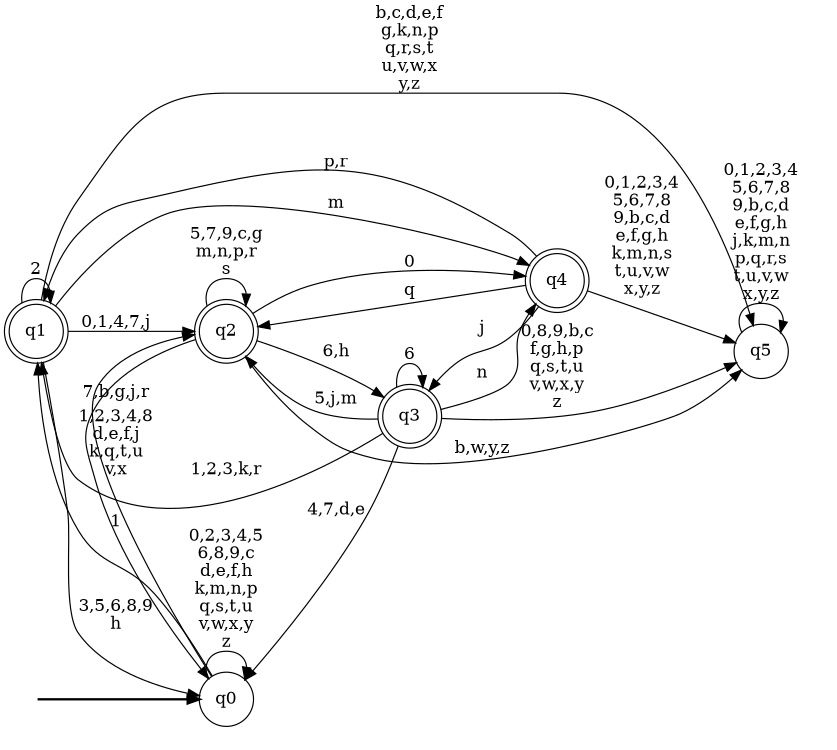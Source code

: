 digraph BlueStar {
__start0 [style = invis, shape = none, label = "", width = 0, height = 0];

rankdir=LR;
size="8,5";

s0 [style="filled", color="black", fillcolor="white" shape="circle", label="q0"];
s1 [style="rounded,filled", color="black", fillcolor="white" shape="doublecircle", label="q1"];
s2 [style="rounded,filled", color="black", fillcolor="white" shape="doublecircle", label="q2"];
s3 [style="rounded,filled", color="black", fillcolor="white" shape="doublecircle", label="q3"];
s4 [style="rounded,filled", color="black", fillcolor="white" shape="doublecircle", label="q4"];
s5 [style="filled", color="black", fillcolor="white" shape="circle", label="q5"];
subgraph cluster_main { 
	graph [pad=".75", ranksep="0.15", nodesep="0.15"];
	 style=invis; 
	__start0 -> s0 [penwidth=2];
}
s0 -> s0 [label="0,2,3,4,5\n6,8,9,c\nd,e,f,h\nk,m,n,p\nq,s,t,u\nv,w,x,y\nz"];
s0 -> s1 [label="1"];
s0 -> s2 [label="7,b,g,j,r"];
s1 -> s0 [label="3,5,6,8,9\nh"];
s1 -> s1 [label="2"];
s1 -> s2 [label="0,1,4,7,j"];
s1 -> s4 [label="m"];
s1 -> s5 [label="b,c,d,e,f\ng,k,n,p\nq,r,s,t\nu,v,w,x\ny,z"];
s2 -> s0 [label="1,2,3,4,8\nd,e,f,j\nk,q,t,u\nv,x"];
s2 -> s2 [label="5,7,9,c,g\nm,n,p,r\ns"];
s2 -> s3 [label="6,h"];
s2 -> s4 [label="0"];
s2 -> s5 [label="b,w,y,z"];
s3 -> s0 [label="4,7,d,e"];
s3 -> s1 [label="1,2,3,k,r"];
s3 -> s2 [label="5,j,m"];
s3 -> s3 [label="6"];
s3 -> s4 [label="n"];
s3 -> s5 [label="0,8,9,b,c\nf,g,h,p\nq,s,t,u\nv,w,x,y\nz"];
s4 -> s1 [label="p,r"];
s4 -> s2 [label="q"];
s4 -> s3 [label="j"];
s4 -> s5 [label="0,1,2,3,4\n5,6,7,8\n9,b,c,d\ne,f,g,h\nk,m,n,s\nt,u,v,w\nx,y,z"];
s5 -> s5 [label="0,1,2,3,4\n5,6,7,8\n9,b,c,d\ne,f,g,h\nj,k,m,n\np,q,r,s\nt,u,v,w\nx,y,z"];

}